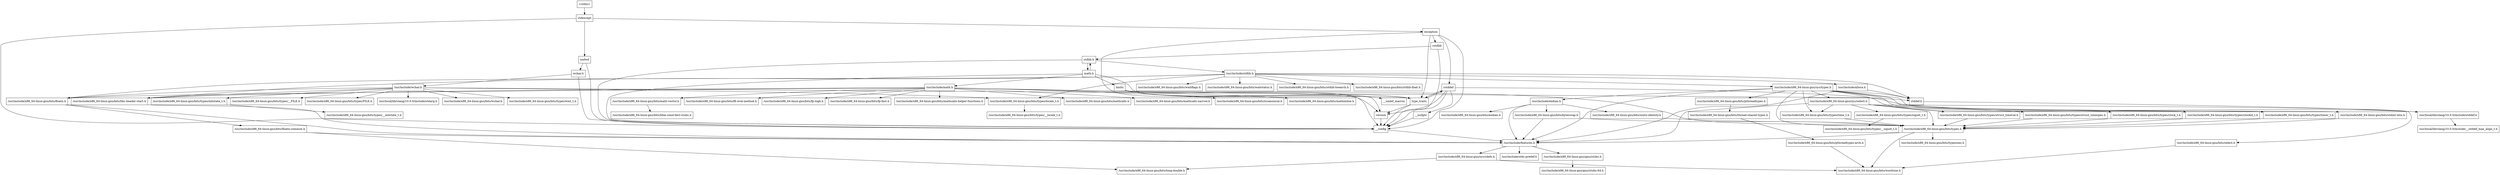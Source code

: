 digraph "dependencies" {
  header_0 [ shape="box", label="\<stdin\>" ];
  header_1 [ shape="box", label="stdexcept" ];
  header_11 [ shape="box", label="exception" ];
  header_12 [ shape="box", label="cstddef" ];
  header_13 [ shape="box", label="version" ];
  header_14 [ shape="box", label="/usr/local/lib/clang/10.0.0/include/stddef.h" ];
  header_15 [ shape="box", label="/usr/local/lib/clang/10.0.0/include/__stddef_max_align_t.h" ];
  header_16 [ shape="box", label="__nullptr" ];
  header_17 [ shape="box", label="type_traits" ];
  header_18 [ shape="box", label="cstdlib" ];
  header_19 [ shape="box", label="stdlib.h" ];
  header_2 [ shape="box", label="__config" ];
  header_20 [ shape="box", label="/usr/include/stdlib.h" ];
  header_21 [ shape="box", label="/usr/include/x86_64-linux-gnu/bits/libc-header-start.h" ];
  header_22 [ shape="box", label="stddef.h" ];
  header_23 [ shape="box", label="/usr/include/x86_64-linux-gnu/bits/waitflags.h" ];
  header_24 [ shape="box", label="/usr/include/x86_64-linux-gnu/bits/waitstatus.h" ];
  header_25 [ shape="box", label="/usr/include/x86_64-linux-gnu/bits/floatn.h" ];
  header_26 [ shape="box", label="/usr/include/x86_64-linux-gnu/bits/floatn-common.h" ];
  header_27 [ shape="box", label="/usr/include/x86_64-linux-gnu/bits/types/locale_t.h" ];
  header_28 [ shape="box", label="/usr/include/x86_64-linux-gnu/bits/types/__locale_t.h" ];
  header_29 [ shape="box", label="/usr/include/x86_64-linux-gnu/sys/types.h" ];
  header_3 [ shape="box", label="/usr/include/features.h" ];
  header_30 [ shape="box", label="/usr/include/x86_64-linux-gnu/bits/types.h" ];
  header_31 [ shape="box", label="/usr/include/x86_64-linux-gnu/bits/typesizes.h" ];
  header_32 [ shape="box", label="/usr/include/x86_64-linux-gnu/bits/types/clock_t.h" ];
  header_33 [ shape="box", label="/usr/include/x86_64-linux-gnu/bits/types/clockid_t.h" ];
  header_34 [ shape="box", label="/usr/include/x86_64-linux-gnu/bits/types/time_t.h" ];
  header_35 [ shape="box", label="/usr/include/x86_64-linux-gnu/bits/types/timer_t.h" ];
  header_36 [ shape="box", label="/usr/include/x86_64-linux-gnu/bits/stdint-intn.h" ];
  header_37 [ shape="box", label="/usr/include/endian.h" ];
  header_38 [ shape="box", label="/usr/include/x86_64-linux-gnu/bits/endian.h" ];
  header_39 [ shape="box", label="/usr/include/x86_64-linux-gnu/bits/byteswap.h" ];
  header_4 [ shape="box", label="/usr/include/stdc-predef.h" ];
  header_40 [ shape="box", label="/usr/include/x86_64-linux-gnu/bits/uintn-identity.h" ];
  header_41 [ shape="box", label="/usr/include/x86_64-linux-gnu/sys/select.h" ];
  header_42 [ shape="box", label="/usr/include/x86_64-linux-gnu/bits/select.h" ];
  header_43 [ shape="box", label="/usr/include/x86_64-linux-gnu/bits/types/sigset_t.h" ];
  header_44 [ shape="box", label="/usr/include/x86_64-linux-gnu/bits/types/__sigset_t.h" ];
  header_45 [ shape="box", label="/usr/include/x86_64-linux-gnu/bits/types/struct_timeval.h" ];
  header_46 [ shape="box", label="/usr/include/x86_64-linux-gnu/bits/types/struct_timespec.h" ];
  header_47 [ shape="box", label="/usr/include/x86_64-linux-gnu/bits/pthreadtypes.h" ];
  header_48 [ shape="box", label="/usr/include/x86_64-linux-gnu/bits/thread-shared-types.h" ];
  header_49 [ shape="box", label="/usr/include/x86_64-linux-gnu/bits/pthreadtypes-arch.h" ];
  header_5 [ shape="box", label="/usr/include/x86_64-linux-gnu/sys/cdefs.h" ];
  header_50 [ shape="box", label="/usr/include/alloca.h" ];
  header_51 [ shape="box", label="/usr/include/x86_64-linux-gnu/bits/stdlib-bsearch.h" ];
  header_52 [ shape="box", label="/usr/include/x86_64-linux-gnu/bits/stdlib-float.h" ];
  header_53 [ shape="box", label="math.h" ];
  header_54 [ shape="box", label="/usr/include/math.h" ];
  header_55 [ shape="box", label="/usr/include/x86_64-linux-gnu/bits/math-vector.h" ];
  header_56 [ shape="box", label="/usr/include/x86_64-linux-gnu/bits/libm-simd-decl-stubs.h" ];
  header_57 [ shape="box", label="/usr/include/x86_64-linux-gnu/bits/flt-eval-method.h" ];
  header_58 [ shape="box", label="/usr/include/x86_64-linux-gnu/bits/fp-logb.h" ];
  header_59 [ shape="box", label="/usr/include/x86_64-linux-gnu/bits/fp-fast.h" ];
  header_6 [ shape="box", label="/usr/include/x86_64-linux-gnu/bits/wordsize.h" ];
  header_60 [ shape="box", label="/usr/include/x86_64-linux-gnu/bits/mathcalls-helper-functions.h" ];
  header_61 [ shape="box", label="/usr/include/x86_64-linux-gnu/bits/mathcalls.h" ];
  header_62 [ shape="box", label="/usr/include/x86_64-linux-gnu/bits/mathcalls-narrow.h" ];
  header_63 [ shape="box", label="/usr/include/x86_64-linux-gnu/bits/iscanonical.h" ];
  header_64 [ shape="box", label="/usr/include/x86_64-linux-gnu/bits/mathinline.h" ];
  header_65 [ shape="box", label="limits" ];
  header_66 [ shape="box", label="__undef_macros" ];
  header_67 [ shape="box", label="iosfwd" ];
  header_68 [ shape="box", label="wchar.h" ];
  header_69 [ shape="box", label="/usr/include/wchar.h" ];
  header_7 [ shape="box", label="/usr/include/x86_64-linux-gnu/bits/long-double.h" ];
  header_70 [ shape="box", label="/usr/local/lib/clang/10.0.0/include/stdarg.h" ];
  header_71 [ shape="box", label="/usr/include/x86_64-linux-gnu/bits/wchar.h" ];
  header_72 [ shape="box", label="/usr/include/x86_64-linux-gnu/bits/types/wint_t.h" ];
  header_73 [ shape="box", label="/usr/include/x86_64-linux-gnu/bits/types/mbstate_t.h" ];
  header_74 [ shape="box", label="/usr/include/x86_64-linux-gnu/bits/types/__mbstate_t.h" ];
  header_75 [ shape="box", label="/usr/include/x86_64-linux-gnu/bits/types/__FILE.h" ];
  header_76 [ shape="box", label="/usr/include/x86_64-linux-gnu/bits/types/FILE.h" ];
  header_8 [ shape="box", label="/usr/include/x86_64-linux-gnu/gnu/stubs.h" ];
  header_9 [ shape="box", label="/usr/include/x86_64-linux-gnu/gnu/stubs-64.h" ];
  header_29 -> header_36;
  header_29 -> header_37;
  header_29 -> header_34;
  header_29 -> header_35;
  header_29 -> header_32;
  header_29 -> header_33;
  header_29 -> header_30;
  header_29 -> header_22;
  header_29 -> header_47;
  header_29 -> header_3;
  header_29 -> header_41;
  header_25 -> header_26;
  header_25 -> header_3;
  header_27 -> header_28;
  header_26 -> header_7;
  header_26 -> header_3;
  header_21 -> header_3;
  header_20 -> header_29;
  header_20 -> header_25;
  header_20 -> header_24;
  header_20 -> header_27;
  header_20 -> header_21;
  header_20 -> header_23;
  header_20 -> header_22;
  header_20 -> header_50;
  header_20 -> header_51;
  header_20 -> header_52;
  header_22 -> header_14;
  header_47 -> header_48;
  header_46 -> header_30;
  header_45 -> header_30;
  header_43 -> header_44;
  header_42 -> header_6;
  header_41 -> header_34;
  header_41 -> header_30;
  header_41 -> header_46;
  header_41 -> header_45;
  header_41 -> header_43;
  header_41 -> header_3;
  header_41 -> header_42;
  header_40 -> header_30;
  header_68 -> header_69;
  header_68 -> header_2;
  header_33 -> header_30;
  header_49 -> header_6;
  header_48 -> header_49;
  header_55 -> header_56;
  header_39 -> header_3;
  header_39 -> header_30;
  header_5 -> header_6;
  header_5 -> header_7;
  header_2 -> header_3;
  header_3 -> header_4;
  header_3 -> header_5;
  header_3 -> header_8;
  header_0 -> header_1;
  header_1 -> header_2;
  header_1 -> header_11;
  header_1 -> header_67;
  header_69 -> header_25;
  header_69 -> header_27;
  header_69 -> header_21;
  header_69 -> header_22;
  header_69 -> header_72;
  header_69 -> header_73;
  header_69 -> header_70;
  header_69 -> header_71;
  header_69 -> header_76;
  header_69 -> header_75;
  header_8 -> header_9;
  header_14 -> header_15;
  header_16 -> header_2;
  header_17 -> header_2;
  header_17 -> header_12;
  header_17 -> header_13;
  header_37 -> header_40;
  header_37 -> header_3;
  header_37 -> header_38;
  header_37 -> header_39;
  header_11 -> header_18;
  header_11 -> header_17;
  header_11 -> header_2;
  header_11 -> header_12;
  header_11 -> header_13;
  header_12 -> header_14;
  header_12 -> header_16;
  header_12 -> header_17;
  header_12 -> header_2;
  header_12 -> header_13;
  header_13 -> header_2;
  header_36 -> header_30;
  header_32 -> header_30;
  header_34 -> header_30;
  header_35 -> header_30;
  header_18 -> header_2;
  header_18 -> header_19;
  header_19 -> header_53;
  header_19 -> header_2;
  header_19 -> header_20;
  header_30 -> header_6;
  header_30 -> header_3;
  header_30 -> header_31;
  header_73 -> header_74;
  header_50 -> header_3;
  header_50 -> header_22;
  header_53 -> header_54;
  header_53 -> header_17;
  header_53 -> header_2;
  header_53 -> header_19;
  header_53 -> header_65;
  header_54 -> header_58;
  header_54 -> header_59;
  header_54 -> header_25;
  header_54 -> header_21;
  header_54 -> header_55;
  header_54 -> header_30;
  header_54 -> header_57;
  header_54 -> header_61;
  header_54 -> header_60;
  header_54 -> header_63;
  header_54 -> header_62;
  header_54 -> header_64;
  header_65 -> header_17;
  header_65 -> header_2;
  header_65 -> header_13;
  header_65 -> header_66;
  header_67 -> header_68;
  header_67 -> header_2;
}